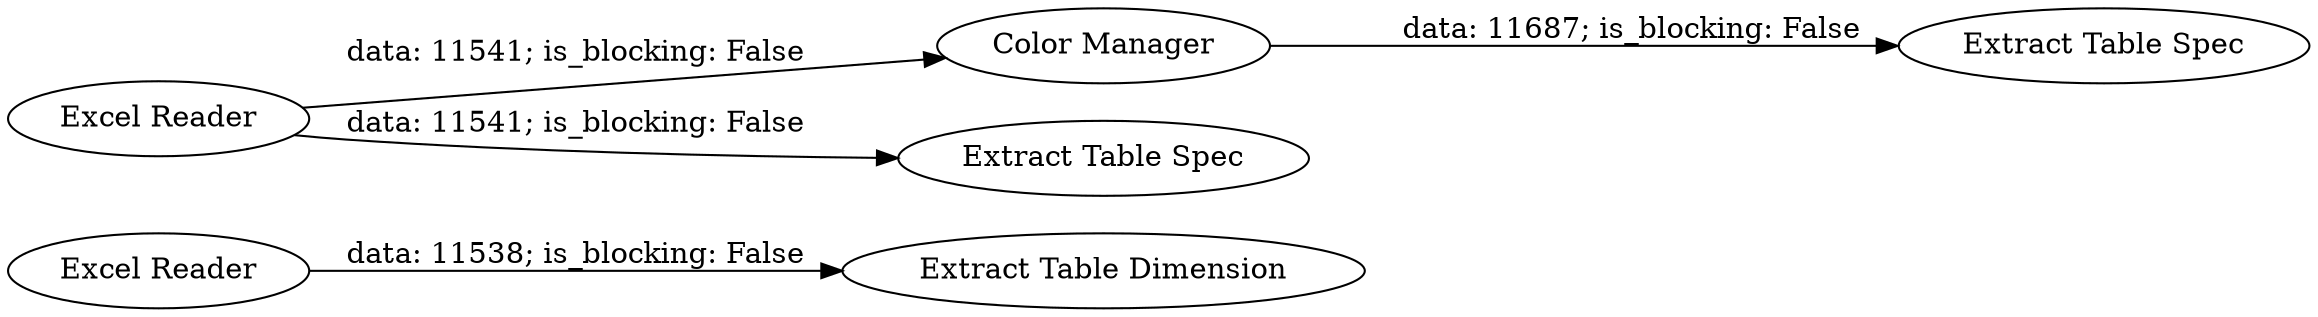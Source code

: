 digraph {
	"7955853029187700637_78" [label="Extract Table Dimension"]
	"7955853029187700637_80" [label="Extract Table Spec"]
	"7955853029187700637_79" [label="Excel Reader"]
	"7955853029187700637_77" [label="Excel Reader"]
	"7955853029187700637_81" [label="Color Manager"]
	"7955853029187700637_1" [label="Extract Table Spec"]
	"7955853029187700637_77" -> "7955853029187700637_1" [label="data: 11541; is_blocking: False"]
	"7955853029187700637_79" -> "7955853029187700637_78" [label="data: 11538; is_blocking: False"]
	"7955853029187700637_77" -> "7955853029187700637_81" [label="data: 11541; is_blocking: False"]
	"7955853029187700637_81" -> "7955853029187700637_80" [label="data: 11687; is_blocking: False"]
	rankdir=LR
}
